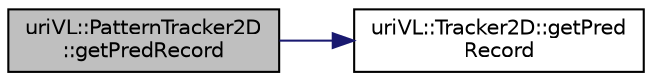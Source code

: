 digraph "uriVL::PatternTracker2D::getPredRecord"
{
  edge [fontname="Helvetica",fontsize="10",labelfontname="Helvetica",labelfontsize="10"];
  node [fontname="Helvetica",fontsize="10",shape=record];
  rankdir="LR";
  Node1 [label="uriVL::PatternTracker2D\l::getPredRecord",height=0.2,width=0.4,color="black", fillcolor="grey75", style="filled", fontcolor="black"];
  Node1 -> Node2 [color="midnightblue",fontsize="10",style="solid",fontname="Helvetica"];
  Node2 [label="uriVL::Tracker2D::getPred\lRecord",height=0.2,width=0.4,color="black", fillcolor="white", style="filled",URL="$classuriVL_1_1Tracker2D.html#a3ccc33d9484346c978ee34e468e74232",tooltip="track an object in the scene "];
}
